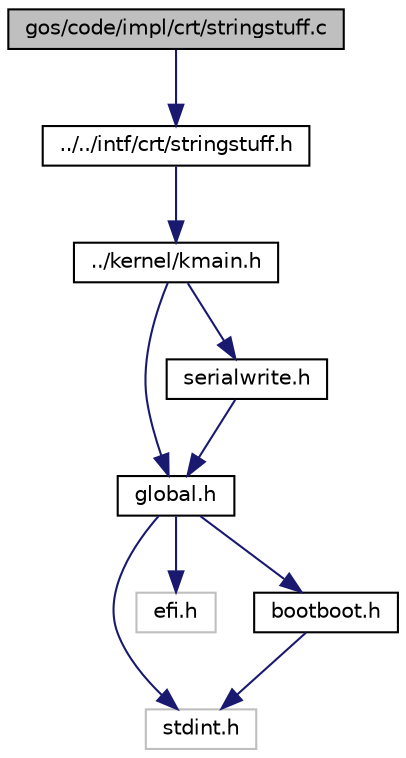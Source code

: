 digraph "gos/code/impl/crt/stringstuff.c"
{
 // INTERACTIVE_SVG=YES
 // LATEX_PDF_SIZE
  edge [fontname="Helvetica",fontsize="10",labelfontname="Helvetica",labelfontsize="10"];
  node [fontname="Helvetica",fontsize="10",shape=record];
  Node1 [label="gos/code/impl/crt/stringstuff.c",height=0.2,width=0.4,color="black", fillcolor="grey75", style="filled", fontcolor="black",tooltip="Implementation of all things string!"];
  Node1 -> Node2 [color="midnightblue",fontsize="10",style="solid",fontname="Helvetica"];
  Node2 [label="../../intf/crt/stringstuff.h",height=0.2,width=0.4,color="black", fillcolor="white", style="filled",URL="$stringstuff_8h.html",tooltip="Everything to do with strings."];
  Node2 -> Node3 [color="midnightblue",fontsize="10",style="solid",fontname="Helvetica"];
  Node3 [label="../kernel/kmain.h",height=0.2,width=0.4,color="black", fillcolor="white", style="filled",URL="$kmain_8h.html",tooltip="File for what we include in the kmain.c file."];
  Node3 -> Node4 [color="midnightblue",fontsize="10",style="solid",fontname="Helvetica"];
  Node4 [label="global.h",height=0.2,width=0.4,color="black", fillcolor="white", style="filled",URL="$global_8h.html",tooltip="contains the virtual addresses that the linker passes to the kernel's binary"];
  Node4 -> Node5 [color="midnightblue",fontsize="10",style="solid",fontname="Helvetica"];
  Node5 [label="stdint.h",height=0.2,width=0.4,color="grey75", fillcolor="white", style="filled",tooltip=" "];
  Node4 -> Node6 [color="midnightblue",fontsize="10",style="solid",fontname="Helvetica"];
  Node6 [label="efi.h",height=0.2,width=0.4,color="grey75", fillcolor="white", style="filled",tooltip=" "];
  Node4 -> Node7 [color="midnightblue",fontsize="10",style="solid",fontname="Helvetica"];
  Node7 [label="bootboot.h",height=0.2,width=0.4,color="black", fillcolor="white", style="filled",URL="$bootboot_8h_source.html",tooltip=" "];
  Node7 -> Node5 [color="midnightblue",fontsize="10",style="solid",fontname="Helvetica"];
  Node3 -> Node8 [color="midnightblue",fontsize="10",style="solid",fontname="Helvetica"];
  Node8 [label="serialwrite.h",height=0.2,width=0.4,color="black", fillcolor="white", style="filled",URL="$serialwrite_8h.html",tooltip="contains declarations for writing to our debug port! (which will be com1?)"];
  Node8 -> Node4 [color="midnightblue",fontsize="10",style="solid",fontname="Helvetica"];
}
